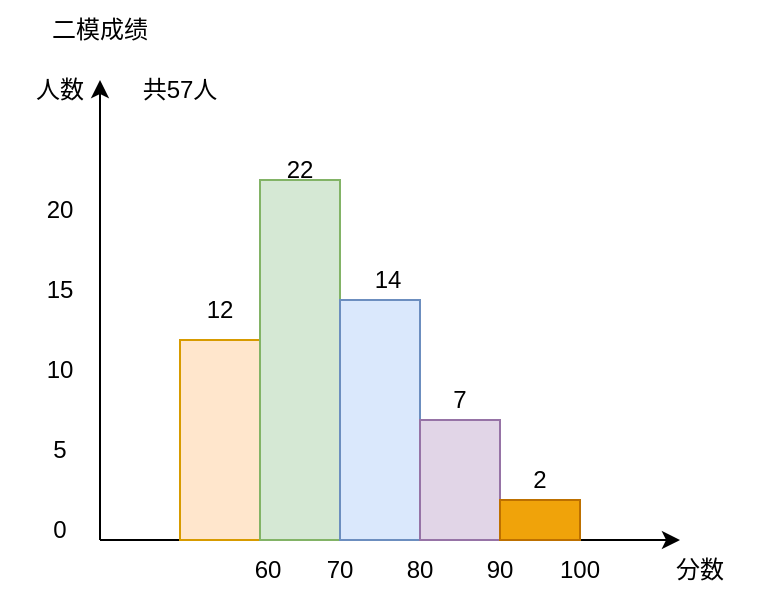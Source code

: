 <mxfile version="24.6.1" type="device">
  <diagram name="第 1 页" id="5DHWoaZs5bKGx-y4Hy-g">
    <mxGraphModel dx="1434" dy="769" grid="1" gridSize="10" guides="1" tooltips="1" connect="1" arrows="1" fold="1" page="1" pageScale="1" pageWidth="827" pageHeight="1169" math="0" shadow="0">
      <root>
        <mxCell id="0" />
        <mxCell id="1" parent="0" />
        <mxCell id="Y6DxWH0O6IYfVElRqRRB-1" value="" style="endArrow=classic;html=1;rounded=0;" parent="1" edge="1">
          <mxGeometry width="50" height="50" relative="1" as="geometry">
            <mxPoint x="360" y="420" as="sourcePoint" />
            <mxPoint x="650" y="420" as="targetPoint" />
          </mxGeometry>
        </mxCell>
        <mxCell id="Y6DxWH0O6IYfVElRqRRB-2" value="" style="endArrow=classic;html=1;rounded=0;" parent="1" edge="1">
          <mxGeometry width="50" height="50" relative="1" as="geometry">
            <mxPoint x="360" y="420" as="sourcePoint" />
            <mxPoint x="360" y="190" as="targetPoint" />
          </mxGeometry>
        </mxCell>
        <mxCell id="Y6DxWH0O6IYfVElRqRRB-4" value="" style="rounded=0;whiteSpace=wrap;html=1;fillColor=#ffe6cc;strokeColor=#d79b00;" parent="1" vertex="1">
          <mxGeometry x="400" y="320" width="40" height="100" as="geometry" />
        </mxCell>
        <mxCell id="Y6DxWH0O6IYfVElRqRRB-5" value="0" style="text;html=1;align=center;verticalAlign=middle;whiteSpace=wrap;rounded=0;" parent="1" vertex="1">
          <mxGeometry x="310" y="400" width="60" height="30" as="geometry" />
        </mxCell>
        <mxCell id="Y6DxWH0O6IYfVElRqRRB-6" value="5" style="text;html=1;align=center;verticalAlign=middle;whiteSpace=wrap;rounded=0;" parent="1" vertex="1">
          <mxGeometry x="310" y="360" width="60" height="30" as="geometry" />
        </mxCell>
        <mxCell id="Y6DxWH0O6IYfVElRqRRB-7" value="10" style="text;html=1;align=center;verticalAlign=middle;whiteSpace=wrap;rounded=0;" parent="1" vertex="1">
          <mxGeometry x="310" y="320" width="60" height="30" as="geometry" />
        </mxCell>
        <mxCell id="Y6DxWH0O6IYfVElRqRRB-8" value="15" style="text;html=1;align=center;verticalAlign=middle;whiteSpace=wrap;rounded=0;" parent="1" vertex="1">
          <mxGeometry x="310" y="280" width="60" height="30" as="geometry" />
        </mxCell>
        <mxCell id="Y6DxWH0O6IYfVElRqRRB-9" value="20" style="text;html=1;align=center;verticalAlign=middle;whiteSpace=wrap;rounded=0;" parent="1" vertex="1">
          <mxGeometry x="310" y="240" width="60" height="30" as="geometry" />
        </mxCell>
        <mxCell id="Y6DxWH0O6IYfVElRqRRB-11" value="" style="rounded=0;whiteSpace=wrap;html=1;fillColor=#d5e8d4;strokeColor=#82b366;" parent="1" vertex="1">
          <mxGeometry x="440" y="240" width="40" height="180" as="geometry" />
        </mxCell>
        <mxCell id="Y6DxWH0O6IYfVElRqRRB-12" value="60" style="text;html=1;align=center;verticalAlign=middle;whiteSpace=wrap;rounded=0;" parent="1" vertex="1">
          <mxGeometry x="414" y="420" width="60" height="30" as="geometry" />
        </mxCell>
        <mxCell id="Y6DxWH0O6IYfVElRqRRB-13" value="70" style="text;html=1;align=center;verticalAlign=middle;whiteSpace=wrap;rounded=0;" parent="1" vertex="1">
          <mxGeometry x="450" y="420" width="60" height="30" as="geometry" />
        </mxCell>
        <mxCell id="Y6DxWH0O6IYfVElRqRRB-15" value="80" style="text;html=1;align=center;verticalAlign=middle;whiteSpace=wrap;rounded=0;" parent="1" vertex="1">
          <mxGeometry x="490" y="420" width="60" height="30" as="geometry" />
        </mxCell>
        <mxCell id="Y6DxWH0O6IYfVElRqRRB-16" value="" style="rounded=0;whiteSpace=wrap;html=1;fillColor=#dae8fc;strokeColor=#6c8ebf;" parent="1" vertex="1">
          <mxGeometry x="480" y="300" width="40" height="120" as="geometry" />
        </mxCell>
        <mxCell id="Y6DxWH0O6IYfVElRqRRB-17" value="" style="rounded=0;whiteSpace=wrap;html=1;fillColor=#e1d5e7;strokeColor=#9673a6;" parent="1" vertex="1">
          <mxGeometry x="520" y="360" width="40" height="60" as="geometry" />
        </mxCell>
        <mxCell id="Y6DxWH0O6IYfVElRqRRB-18" value="" style="rounded=0;whiteSpace=wrap;html=1;fillColor=#f0a30a;strokeColor=#BD7000;fontColor=#000000;" parent="1" vertex="1">
          <mxGeometry x="560" y="400" width="40" height="20" as="geometry" />
        </mxCell>
        <mxCell id="Y6DxWH0O6IYfVElRqRRB-19" value="90" style="text;html=1;align=center;verticalAlign=middle;whiteSpace=wrap;rounded=0;" parent="1" vertex="1">
          <mxGeometry x="530" y="420" width="60" height="30" as="geometry" />
        </mxCell>
        <mxCell id="Y6DxWH0O6IYfVElRqRRB-20" value="100" style="text;html=1;align=center;verticalAlign=middle;whiteSpace=wrap;rounded=0;" parent="1" vertex="1">
          <mxGeometry x="570" y="420" width="60" height="30" as="geometry" />
        </mxCell>
        <mxCell id="Y6DxWH0O6IYfVElRqRRB-23" value="14" style="text;html=1;align=center;verticalAlign=middle;whiteSpace=wrap;rounded=0;" parent="1" vertex="1">
          <mxGeometry x="474" y="270" width="60" height="40" as="geometry" />
        </mxCell>
        <mxCell id="Y6DxWH0O6IYfVElRqRRB-24" value="2" style="text;html=1;align=center;verticalAlign=middle;whiteSpace=wrap;rounded=0;" parent="1" vertex="1">
          <mxGeometry x="550" y="375" width="60" height="30" as="geometry" />
        </mxCell>
        <mxCell id="Y6DxWH0O6IYfVElRqRRB-25" value="分数" style="text;html=1;align=center;verticalAlign=middle;whiteSpace=wrap;rounded=0;" parent="1" vertex="1">
          <mxGeometry x="630" y="420" width="60" height="30" as="geometry" />
        </mxCell>
        <mxCell id="Y6DxWH0O6IYfVElRqRRB-26" value="人数" style="text;html=1;align=center;verticalAlign=middle;whiteSpace=wrap;rounded=0;" parent="1" vertex="1">
          <mxGeometry x="310" y="180" width="60" height="30" as="geometry" />
        </mxCell>
        <mxCell id="Y6DxWH0O6IYfVElRqRRB-27" value="共57人" style="text;html=1;align=center;verticalAlign=middle;whiteSpace=wrap;rounded=0;" parent="1" vertex="1">
          <mxGeometry x="370" y="180" width="60" height="30" as="geometry" />
        </mxCell>
        <mxCell id="WPjhSjMd2GjnRsnhy8PG-1" value="12" style="text;html=1;align=center;verticalAlign=middle;whiteSpace=wrap;rounded=0;" parent="1" vertex="1">
          <mxGeometry x="390" y="290" width="60" height="30" as="geometry" />
        </mxCell>
        <mxCell id="WPjhSjMd2GjnRsnhy8PG-2" value="22" style="text;html=1;align=center;verticalAlign=middle;whiteSpace=wrap;rounded=0;" parent="1" vertex="1">
          <mxGeometry x="430" y="220" width="60" height="30" as="geometry" />
        </mxCell>
        <mxCell id="WPjhSjMd2GjnRsnhy8PG-3" value="7" style="text;html=1;align=center;verticalAlign=middle;whiteSpace=wrap;rounded=0;" parent="1" vertex="1">
          <mxGeometry x="510" y="330" width="60" height="40" as="geometry" />
        </mxCell>
        <mxCell id="_J47rUtBUSBaUoDJPnf0-1" value="二模成绩" style="text;html=1;align=center;verticalAlign=middle;whiteSpace=wrap;rounded=0;" vertex="1" parent="1">
          <mxGeometry x="330" y="150" width="60" height="30" as="geometry" />
        </mxCell>
      </root>
    </mxGraphModel>
  </diagram>
</mxfile>
